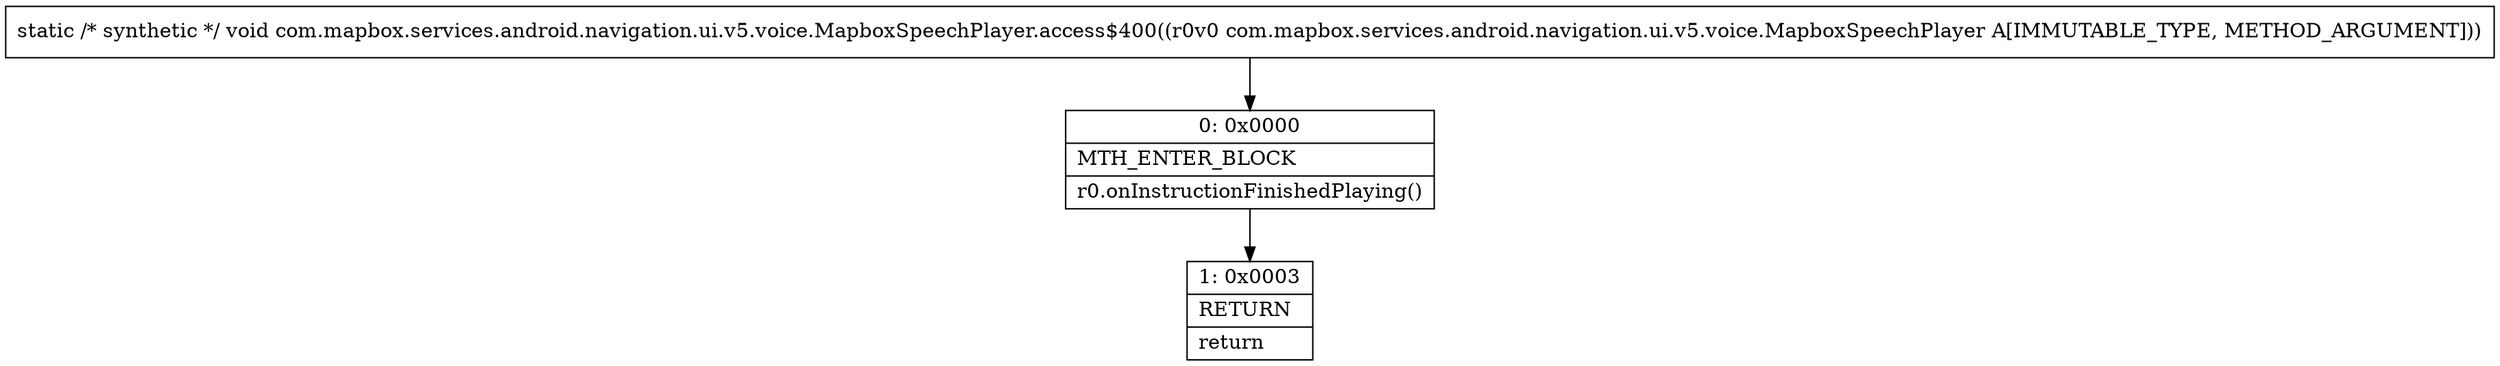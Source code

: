 digraph "CFG forcom.mapbox.services.android.navigation.ui.v5.voice.MapboxSpeechPlayer.access$400(Lcom\/mapbox\/services\/android\/navigation\/ui\/v5\/voice\/MapboxSpeechPlayer;)V" {
Node_0 [shape=record,label="{0\:\ 0x0000|MTH_ENTER_BLOCK\l|r0.onInstructionFinishedPlaying()\l}"];
Node_1 [shape=record,label="{1\:\ 0x0003|RETURN\l|return\l}"];
MethodNode[shape=record,label="{static \/* synthetic *\/ void com.mapbox.services.android.navigation.ui.v5.voice.MapboxSpeechPlayer.access$400((r0v0 com.mapbox.services.android.navigation.ui.v5.voice.MapboxSpeechPlayer A[IMMUTABLE_TYPE, METHOD_ARGUMENT])) }"];
MethodNode -> Node_0;
Node_0 -> Node_1;
}

